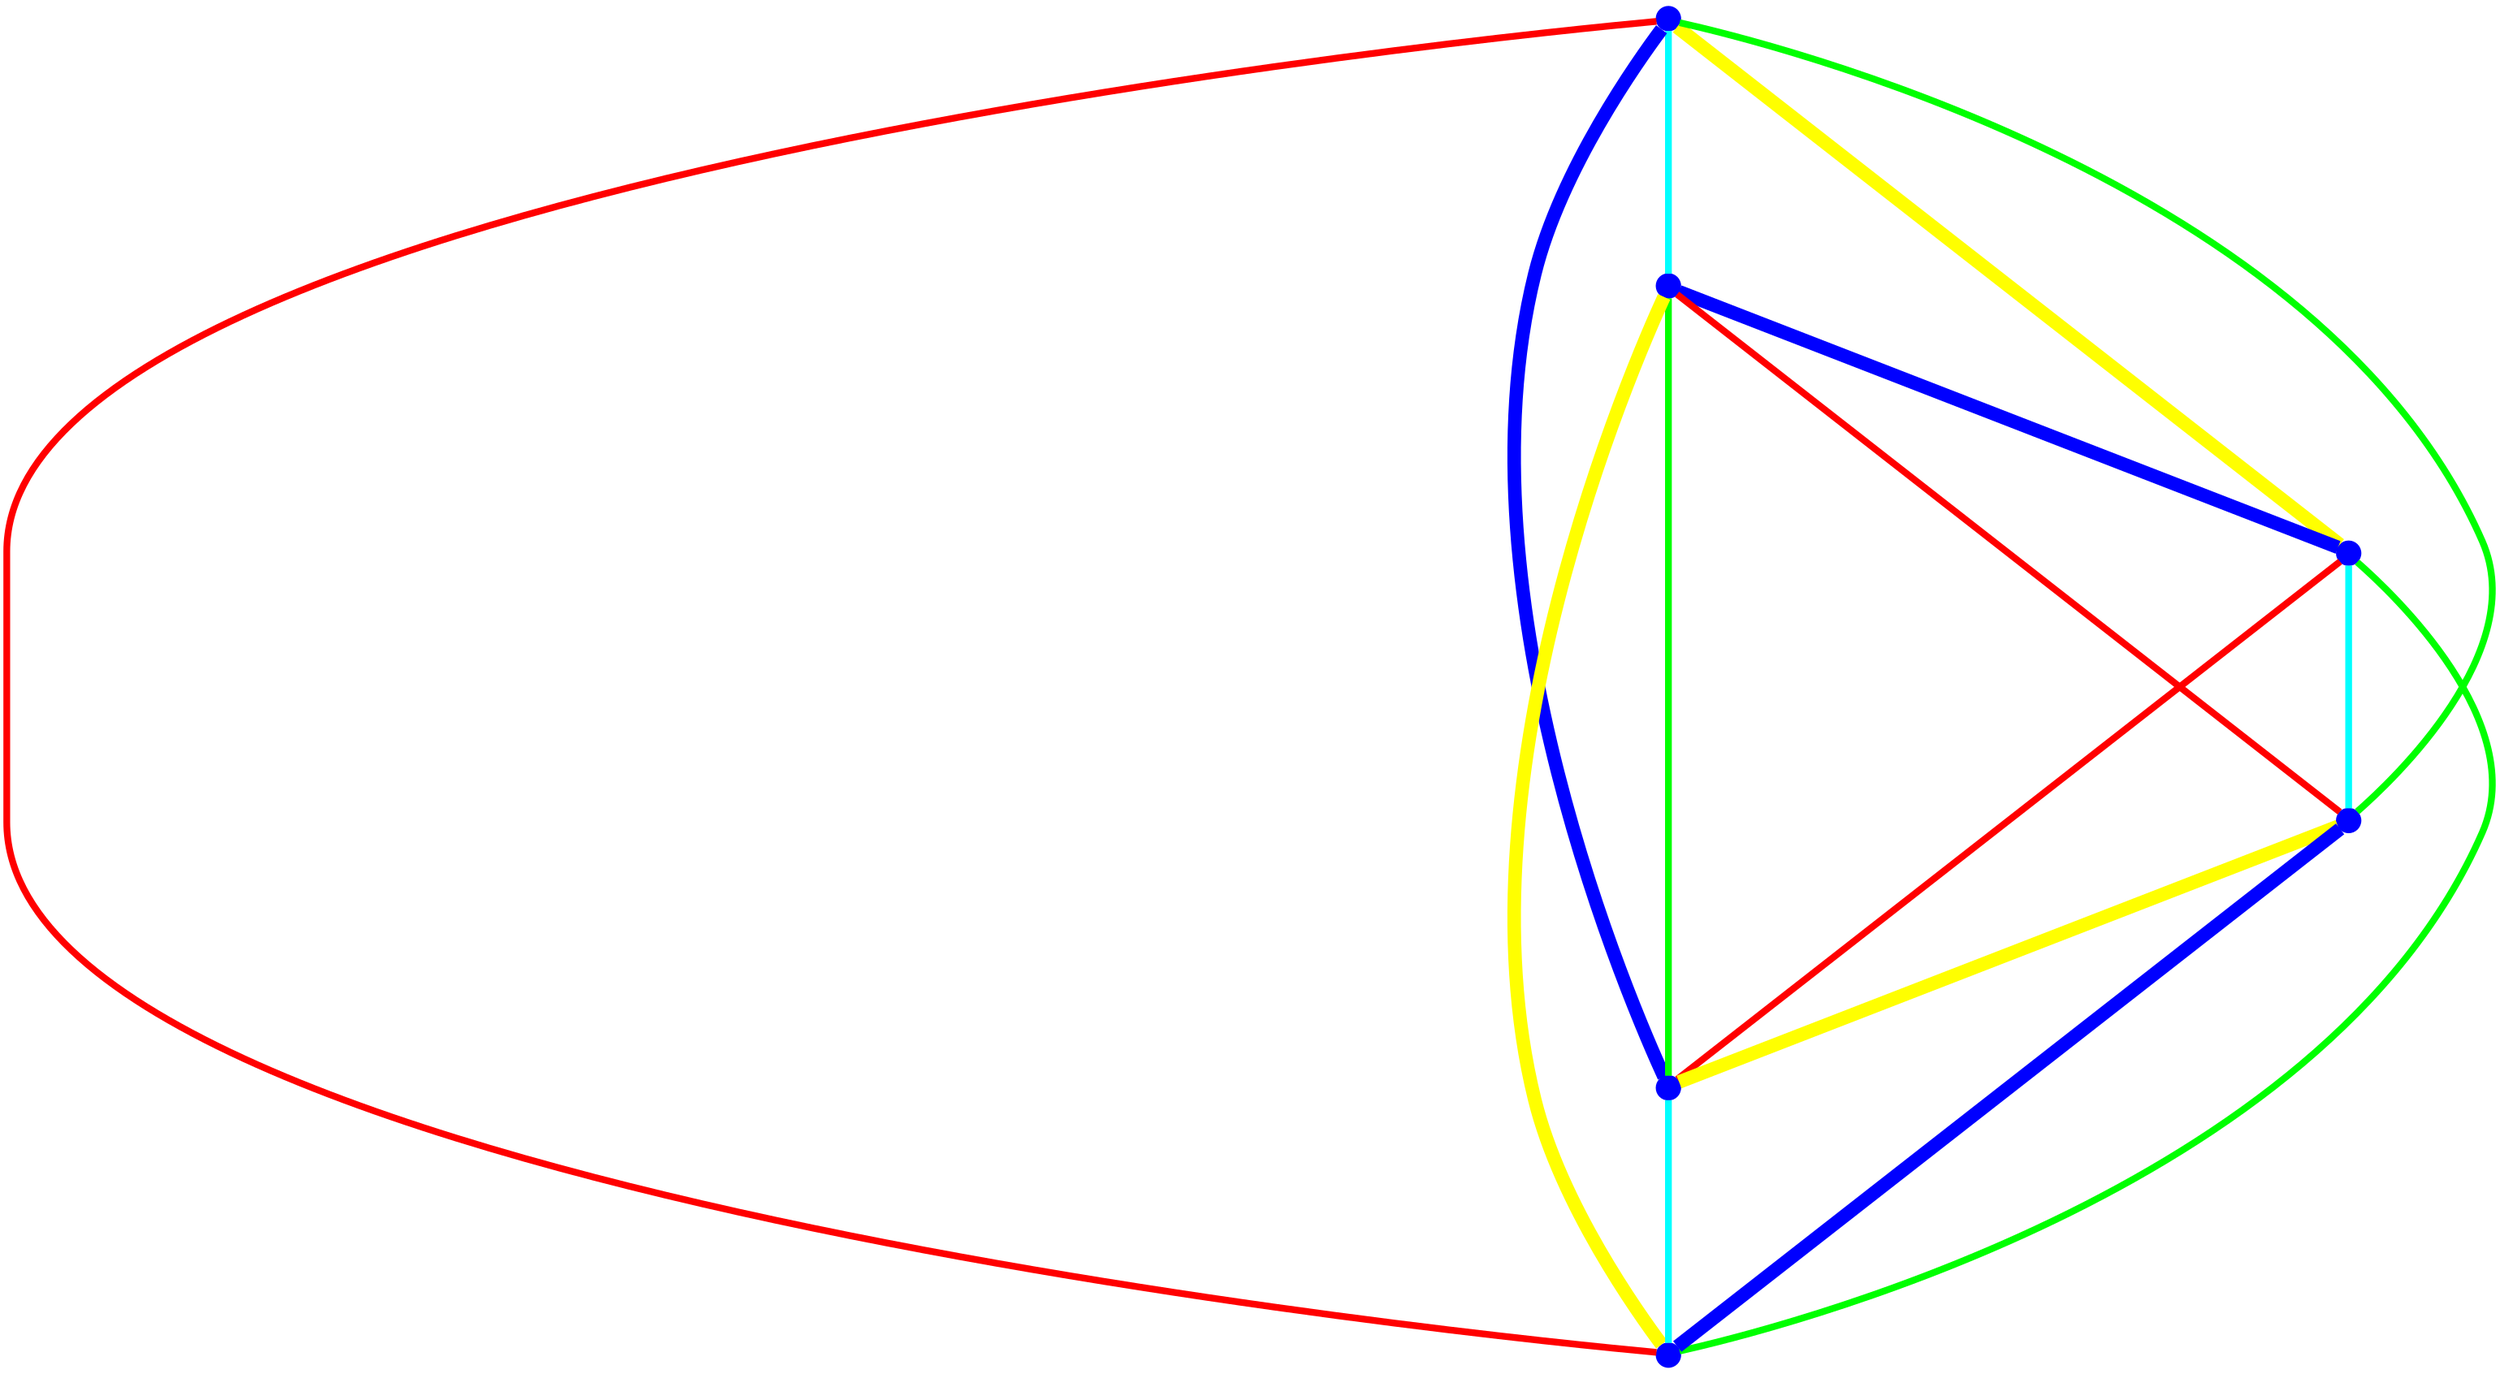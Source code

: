 graph {
ranksep=2
nodesep=2
node [label="" shape=circle style=filled fixedsize=true color=blue fillcolor=blue width=0.2];
"1" -- "2" [style="solid",penwidth="4",color="cyan"];
"1" -- "3" [style="solid",penwidth="8",color="yellow"];
"1" -- "4" [style="solid",penwidth="4",color="green"];
"1" -- "5" [style="solid",penwidth="8",color="blue"];
"1" -- "6" [style="solid",penwidth="4",color="red"];
"2" -- "3" [style="solid",penwidth="8",color="blue"];
"2" -- "4" [style="solid",penwidth="4",color="red"];
"2" -- "5" [style="solid",penwidth="4",color="green"];
"2" -- "6" [style="solid",penwidth="8",color="yellow"];
"3" -- "4" [style="solid",penwidth="4",color="cyan"];
"3" -- "5" [style="solid",penwidth="4",color="red"];
"3" -- "6" [style="solid",penwidth="4",color="green"];
"4" -- "5" [style="solid",penwidth="8",color="yellow"];
"4" -- "6" [style="solid",penwidth="8",color="blue"];
"5" -- "6" [style="solid",penwidth="4",color="cyan"];
}
